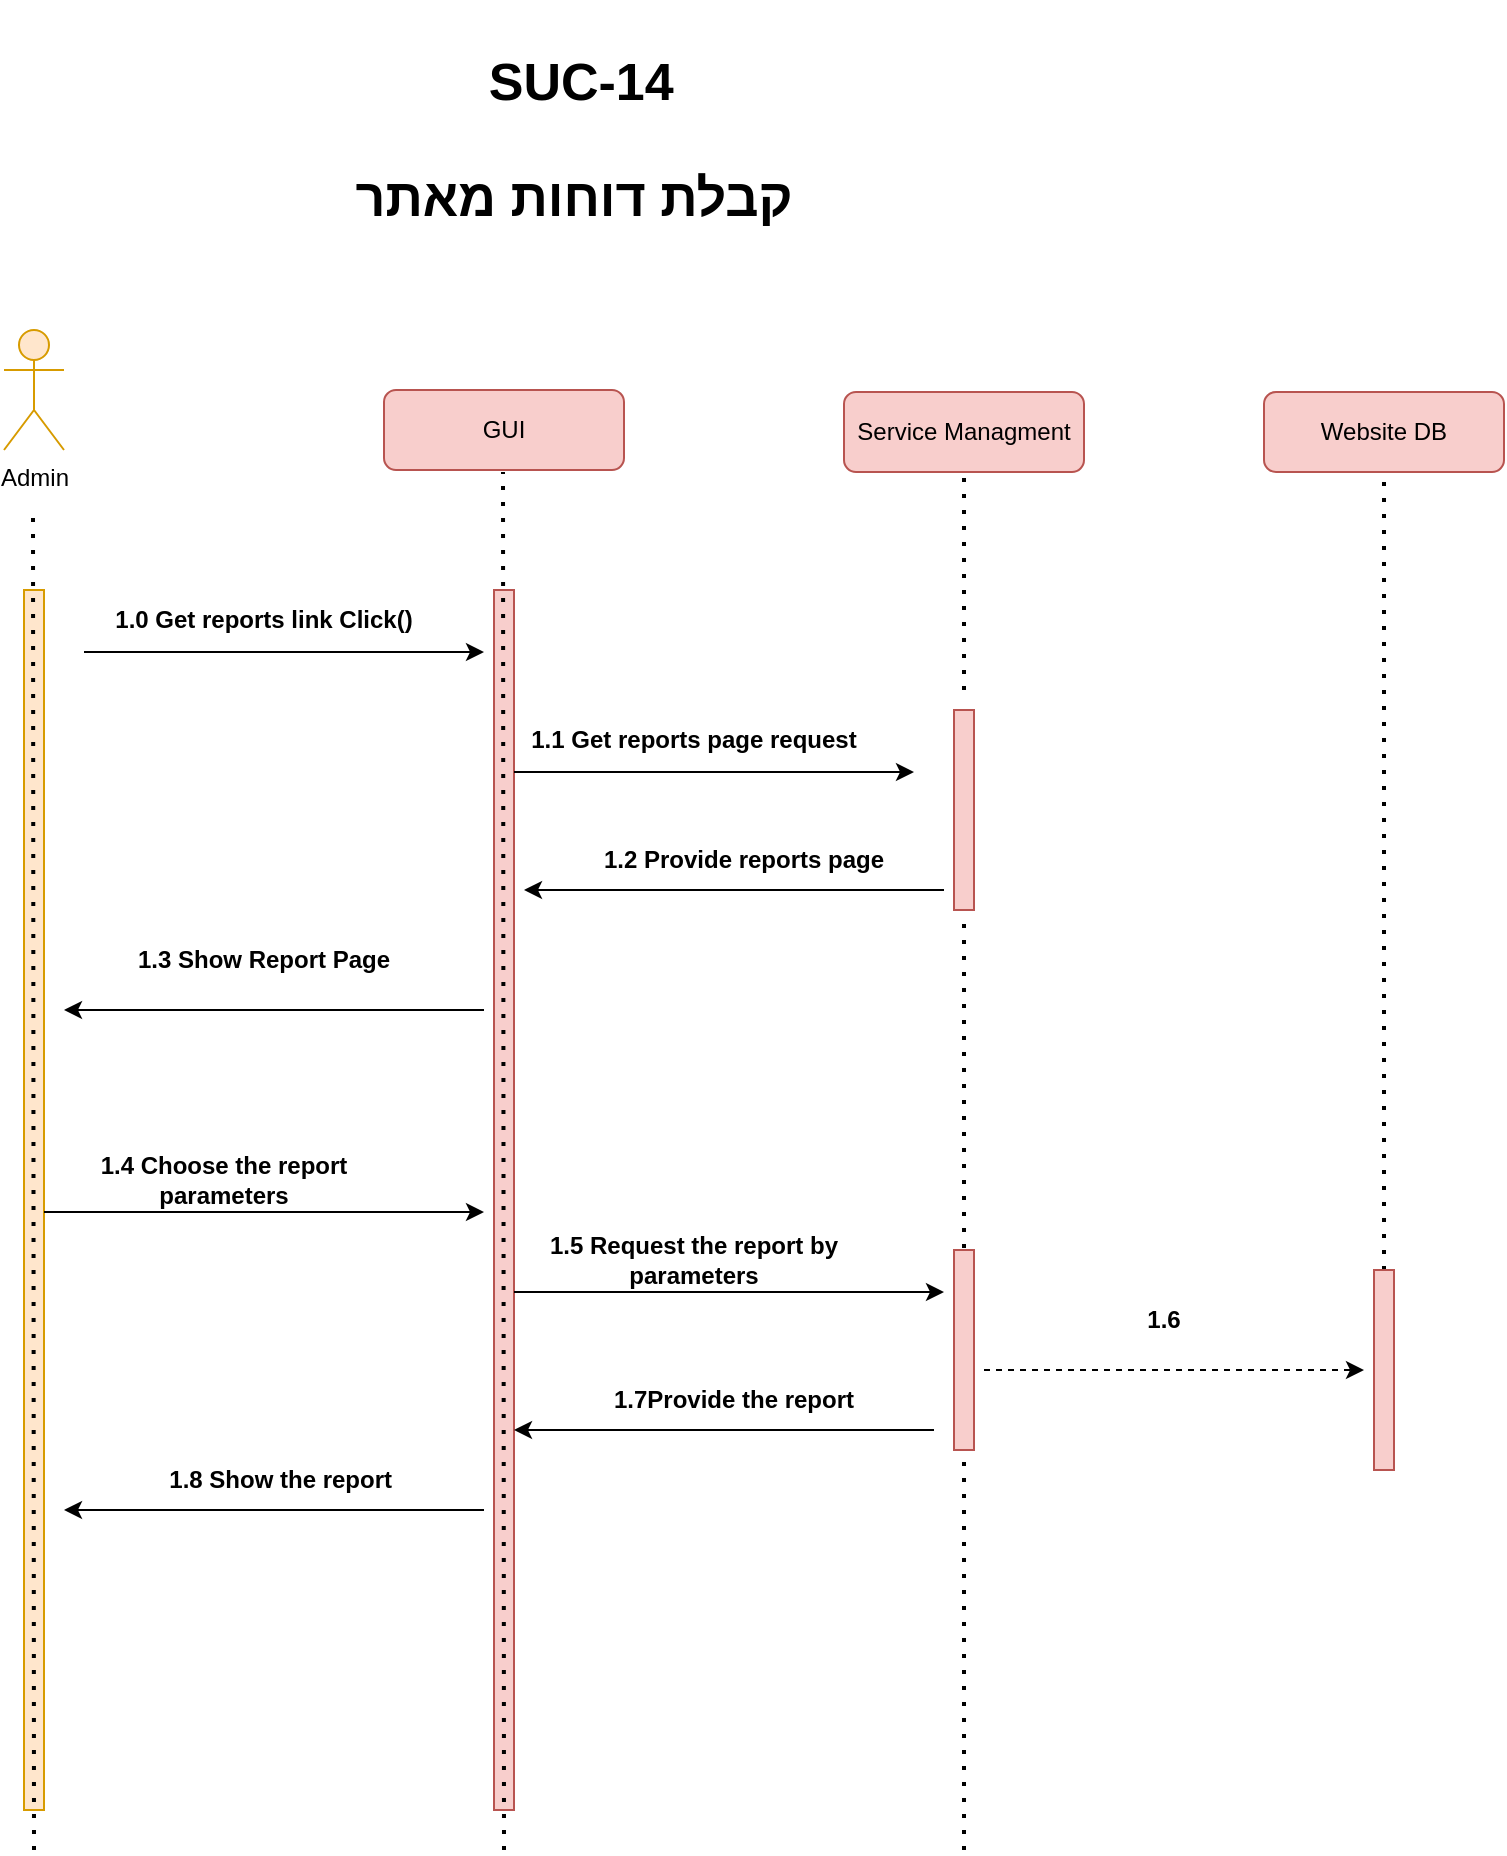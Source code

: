 <mxfile version="15.4.0" type="device"><diagram id="cYuXR0mUUoCzLJVA1fHO" name="Page-1"><mxGraphModel dx="1024" dy="1753" grid="1" gridSize="10" guides="1" tooltips="1" connect="1" arrows="1" fold="1" page="1" pageScale="1" pageWidth="827" pageHeight="1169" math="0" shadow="0"><root><mxCell id="0"/><mxCell id="1" parent="0"/><mxCell id="4WodokThWjfEs3_ibGEF-1" value="Service Managment" style="rounded=1;whiteSpace=wrap;html=1;fillColor=#f8cecc;strokeColor=#b85450;" parent="1" vertex="1"><mxGeometry x="570" y="-939" width="120" height="40" as="geometry"/></mxCell><mxCell id="4WodokThWjfEs3_ibGEF-2" value="Admin" style="shape=umlActor;verticalLabelPosition=bottom;verticalAlign=top;html=1;outlineConnect=0;fillColor=#ffe6cc;strokeColor=#d79b00;" parent="1" vertex="1"><mxGeometry x="150" y="-970" width="30" height="60" as="geometry"/></mxCell><mxCell id="4WodokThWjfEs3_ibGEF-3" value="&lt;p class=&quot;MsoNormal&quot; dir=&quot;RTL&quot;&gt;&lt;span lang=&quot;EN-GB&quot; dir=&quot;LTR&quot;&gt;SUC-14&lt;/span&gt;&lt;span dir=&quot;RTL&quot;&gt;&lt;/span&gt;&lt;span dir=&quot;RTL&quot;&gt;&lt;/span&gt;&lt;span lang=&quot;HE&quot; style=&quot;font-family: &amp;#34;david&amp;#34; , sans-serif&quot;&gt;&lt;span dir=&quot;RTL&quot;&gt;&lt;/span&gt;&lt;span dir=&quot;RTL&quot;&gt;&lt;/span&gt;&amp;nbsp;&lt;/span&gt;&lt;/p&gt;&lt;p class=&quot;MsoNormal&quot; dir=&quot;RTL&quot;&gt;&lt;span lang=&quot;HE&quot; style=&quot;font-family: &amp;#34;david&amp;#34; , sans-serif&quot;&gt;קבלת דוחות מאתר&lt;/span&gt;&lt;/p&gt;" style="text;html=1;strokeColor=none;fillColor=none;align=center;verticalAlign=middle;whiteSpace=wrap;rounded=0;fontStyle=1;fontSize=26;" parent="1" vertex="1"><mxGeometry x="200" y="-1110" width="470" height="90" as="geometry"/></mxCell><mxCell id="4WodokThWjfEs3_ibGEF-4" value="" style="endArrow=none;dashed=1;html=1;dashPattern=1 3;strokeWidth=2;rounded=0;fontSize=14;entryX=0.5;entryY=1;entryDx=0;entryDy=0;startArrow=none;" parent="1" target="4WodokThWjfEs3_ibGEF-1" edge="1"><mxGeometry width="50" height="50" relative="1" as="geometry"><mxPoint x="630" y="-790" as="sourcePoint"/><mxPoint x="680" y="-759" as="targetPoint"/></mxGeometry></mxCell><mxCell id="4WodokThWjfEs3_ibGEF-5" value="" style="html=1;points=[];perimeter=orthogonalPerimeter;fontSize=14;fillColor=#ffe6cc;strokeColor=#d79b00;perimeterSpacing=1;rounded=0;shadow=0;glass=0;sketch=0;" parent="1" vertex="1"><mxGeometry x="160" y="-840" width="10" height="610" as="geometry"/></mxCell><mxCell id="4WodokThWjfEs3_ibGEF-6" value="" style="endArrow=classic;html=1;rounded=0;fontSize=14;" parent="1" edge="1"><mxGeometry width="50" height="50" relative="1" as="geometry"><mxPoint x="190" y="-809" as="sourcePoint"/><mxPoint x="390" y="-809" as="targetPoint"/></mxGeometry></mxCell><mxCell id="4WodokThWjfEs3_ibGEF-7" value="&lt;font style=&quot;font-size: 12px&quot;&gt;1.0 Get reports link Click()&lt;/font&gt;" style="text;html=1;strokeColor=none;fillColor=none;align=center;verticalAlign=middle;whiteSpace=wrap;rounded=0;shadow=0;glass=0;sketch=0;fontSize=12;fontStyle=1" parent="1" vertex="1"><mxGeometry x="190" y="-830" width="180" height="10" as="geometry"/></mxCell><mxCell id="4WodokThWjfEs3_ibGEF-8" value="GUI" style="rounded=1;whiteSpace=wrap;html=1;fillColor=#f8cecc;strokeColor=#b85450;" parent="1" vertex="1"><mxGeometry x="340" y="-940" width="120" height="40" as="geometry"/></mxCell><mxCell id="4WodokThWjfEs3_ibGEF-9" value="" style="html=1;points=[];perimeter=orthogonalPerimeter;fontSize=14;fillColor=#f8cecc;strokeColor=#b85450;perimeterSpacing=1;rounded=0;shadow=0;glass=0;sketch=0;" parent="1" vertex="1"><mxGeometry x="395" y="-840" width="10" height="610" as="geometry"/></mxCell><mxCell id="4WodokThWjfEs3_ibGEF-10" value="" style="html=1;points=[];perimeter=orthogonalPerimeter;fontSize=14;fillColor=#f8cecc;strokeColor=#b85450;perimeterSpacing=1;rounded=0;shadow=0;glass=0;sketch=0;" parent="1" vertex="1"><mxGeometry x="625" y="-780" width="10" height="100" as="geometry"/></mxCell><mxCell id="4WodokThWjfEs3_ibGEF-11" value="" style="endArrow=none;dashed=1;html=1;dashPattern=1 3;strokeWidth=2;rounded=0;fontSize=14;entryX=0.5;entryY=1;entryDx=0;entryDy=0;startArrow=none;" parent="1" source="4WodokThWjfEs3_ibGEF-20" target="4WodokThWjfEs3_ibGEF-10" edge="1"><mxGeometry width="50" height="50" relative="1" as="geometry"><mxPoint x="630" y="-230" as="sourcePoint"/><mxPoint x="650" y="-900" as="targetPoint"/></mxGeometry></mxCell><mxCell id="4WodokThWjfEs3_ibGEF-12" value="" style="endArrow=classic;html=1;rounded=0;fontSize=14;" parent="1" edge="1"><mxGeometry width="50" height="50" relative="1" as="geometry"><mxPoint x="405" y="-749" as="sourcePoint"/><mxPoint x="605" y="-749" as="targetPoint"/></mxGeometry></mxCell><mxCell id="4WodokThWjfEs3_ibGEF-13" value="&lt;font style=&quot;font-size: 12px&quot;&gt;1.1 Get reports page request&lt;/font&gt;" style="text;html=1;strokeColor=none;fillColor=none;align=center;verticalAlign=middle;whiteSpace=wrap;rounded=0;shadow=0;glass=0;sketch=0;fontSize=12;fontStyle=1" parent="1" vertex="1"><mxGeometry x="405" y="-770" width="180" height="10" as="geometry"/></mxCell><mxCell id="4WodokThWjfEs3_ibGEF-14" value="" style="endArrow=classic;html=1;rounded=0;fontSize=14;" parent="1" edge="1"><mxGeometry width="50" height="50" relative="1" as="geometry"><mxPoint x="620" y="-690" as="sourcePoint"/><mxPoint x="410" y="-690" as="targetPoint"/></mxGeometry></mxCell><mxCell id="4WodokThWjfEs3_ibGEF-15" value="&lt;font style=&quot;font-size: 12px&quot;&gt;1.2 Provide reports page&lt;/font&gt;" style="text;html=1;strokeColor=none;fillColor=none;align=center;verticalAlign=middle;whiteSpace=wrap;rounded=0;shadow=0;glass=0;sketch=0;fontSize=12;fontStyle=1" parent="1" vertex="1"><mxGeometry x="430" y="-710" width="180" height="10" as="geometry"/></mxCell><mxCell id="4WodokThWjfEs3_ibGEF-16" value="" style="endArrow=classic;html=1;rounded=0;fontSize=14;" parent="1" edge="1"><mxGeometry width="50" height="50" relative="1" as="geometry"><mxPoint x="390" y="-630" as="sourcePoint"/><mxPoint x="180" y="-630" as="targetPoint"/></mxGeometry></mxCell><mxCell id="4WodokThWjfEs3_ibGEF-17" value="&lt;font style=&quot;font-size: 12px&quot;&gt;1.3 Show Report Page&lt;/font&gt;" style="text;html=1;strokeColor=none;fillColor=none;align=center;verticalAlign=middle;whiteSpace=wrap;rounded=0;shadow=0;glass=0;sketch=0;fontSize=12;fontStyle=1" parent="1" vertex="1"><mxGeometry x="190" y="-660" width="180" height="10" as="geometry"/></mxCell><mxCell id="4WodokThWjfEs3_ibGEF-18" value="" style="endArrow=classic;html=1;rounded=0;fontSize=14;" parent="1" edge="1"><mxGeometry width="50" height="50" relative="1" as="geometry"><mxPoint x="170" y="-529" as="sourcePoint"/><mxPoint x="390" y="-529" as="targetPoint"/></mxGeometry></mxCell><mxCell id="4WodokThWjfEs3_ibGEF-19" value="&lt;font style=&quot;font-size: 12px&quot;&gt;1.4 Choose the report parameters&lt;/font&gt;" style="text;html=1;strokeColor=none;fillColor=none;align=center;verticalAlign=middle;whiteSpace=wrap;rounded=0;shadow=0;glass=0;sketch=0;fontSize=12;fontStyle=1" parent="1" vertex="1"><mxGeometry x="170" y="-550" width="180" height="10" as="geometry"/></mxCell><mxCell id="4WodokThWjfEs3_ibGEF-20" value="" style="html=1;points=[];perimeter=orthogonalPerimeter;fontSize=14;fillColor=#f8cecc;strokeColor=#b85450;perimeterSpacing=1;rounded=0;shadow=0;glass=0;sketch=0;" parent="1" vertex="1"><mxGeometry x="625" y="-510" width="10" height="100" as="geometry"/></mxCell><mxCell id="4WodokThWjfEs3_ibGEF-21" value="" style="endArrow=none;dashed=1;html=1;dashPattern=1 3;strokeWidth=2;rounded=0;fontSize=14;entryX=0.5;entryY=1;entryDx=0;entryDy=0;startArrow=none;" parent="1" target="4WodokThWjfEs3_ibGEF-20" edge="1"><mxGeometry width="50" height="50" relative="1" as="geometry"><mxPoint x="630" y="-210" as="sourcePoint"/><mxPoint x="630" y="-679" as="targetPoint"/></mxGeometry></mxCell><mxCell id="4WodokThWjfEs3_ibGEF-22" value="" style="endArrow=classic;html=1;rounded=0;fontSize=14;" parent="1" edge="1"><mxGeometry width="50" height="50" relative="1" as="geometry"><mxPoint x="405" y="-489" as="sourcePoint"/><mxPoint x="620" y="-489" as="targetPoint"/></mxGeometry></mxCell><mxCell id="4WodokThWjfEs3_ibGEF-23" value="1.5 Request the report by parameters&lt;span style=&quot;color: rgba(0 , 0 , 0 , 0) ; font-family: monospace ; font-size: 0px ; font-weight: 400&quot;&gt;%3CmxGraphModel%3E%3Croot%3E%3CmxCell%20id%3D%220%22%2F%3E%3CmxCell%20id%3D%221%22%20parent%3D%220%22%2F%3E%3CmxCell%20id%3D%222%22%20value%3D%22User%20Repository%22%20style%3D%22rounded%3D1%3BwhiteSpace%3Dwrap%3Bhtml%3D1%3BfillColor%3D%23f8cecc%3BstrokeColor%3D%23b85450%3B%22%20vertex%3D%221%22%20parent%3D%221%22%3E%3CmxGeometry%20x%3D%22540%22%20y%3D%22170%22%20width%3D%22120%22%20height%3D%2240%22%20as%3D%22geometry%22%2F%3E%3C%2FmxCell%3E%3CmxCell%20id%3D%223%22%20value%3D%22%22%20style%3D%22endArrow%3Dnone%3Bdashed%3D1%3Bhtml%3D1%3BdashPattern%3D1%203%3BstrokeWidth%3D2%3Brounded%3D0%3BfontSize%3D14%3BentryX%3D0.5%3BentryY%3D1%3BentryDx%3D0%3BentryDy%3D0%3BstartArrow%3Dnone%3B%22%20edge%3D%221%22%20target%3D%222%22%20parent%3D%221%22%3E%3CmxGeometry%20width%3D%2250%22%20height%3D%2250%22%20relative%3D%221%22%20as%3D%22geometry%22%3E%3CmxPoint%20x%3D%22600%22%20y%3D%22609%22%20as%3D%22sourcePoint%22%2F%3E%3CmxPoint%20x%3D%22590%22%20y%3D%22300%22%20as%3D%22targetPoint%22%2F%3E%3C%2FmxGeometry%3E%3C%2FmxCell%3E%3C%2Froot%3E%3C%2FmxGraphModel%3&lt;/span&gt;" style="text;html=1;strokeColor=none;fillColor=none;align=center;verticalAlign=middle;whiteSpace=wrap;rounded=0;shadow=0;glass=0;sketch=0;fontSize=12;fontStyle=1" parent="1" vertex="1"><mxGeometry x="405" y="-510" width="180" height="10" as="geometry"/></mxCell><mxCell id="4WodokThWjfEs3_ibGEF-24" value="" style="endArrow=classic;html=1;rounded=0;fontSize=14;" parent="1" edge="1"><mxGeometry width="50" height="50" relative="1" as="geometry"><mxPoint x="615" y="-420" as="sourcePoint"/><mxPoint x="405" y="-420" as="targetPoint"/></mxGeometry></mxCell><mxCell id="4WodokThWjfEs3_ibGEF-25" value="&lt;font style=&quot;font-size: 12px&quot;&gt;1.7Provide the report&lt;/font&gt;" style="text;html=1;strokeColor=none;fillColor=none;align=center;verticalAlign=middle;whiteSpace=wrap;rounded=0;shadow=0;glass=0;sketch=0;fontSize=12;fontStyle=1" parent="1" vertex="1"><mxGeometry x="425" y="-440" width="180" height="10" as="geometry"/></mxCell><mxCell id="4WodokThWjfEs3_ibGEF-26" value="" style="endArrow=classic;html=1;rounded=0;fontSize=14;" parent="1" edge="1"><mxGeometry width="50" height="50" relative="1" as="geometry"><mxPoint x="390" y="-380" as="sourcePoint"/><mxPoint x="180" y="-380" as="targetPoint"/></mxGeometry></mxCell><mxCell id="4WodokThWjfEs3_ibGEF-27" value="1.8 Show the report&amp;nbsp;" style="text;html=1;strokeColor=none;fillColor=none;align=center;verticalAlign=middle;whiteSpace=wrap;rounded=0;shadow=0;glass=0;sketch=0;fontSize=12;fontStyle=1" parent="1" vertex="1"><mxGeometry x="200" y="-400" width="180" height="10" as="geometry"/></mxCell><mxCell id="4WodokThWjfEs3_ibGEF-28" value="" style="endArrow=none;dashed=1;html=1;dashPattern=1 3;strokeWidth=2;rounded=0;fontSize=14;entryX=0.5;entryY=1;entryDx=0;entryDy=0;startArrow=none;" parent="1" edge="1"><mxGeometry width="50" height="50" relative="1" as="geometry"><mxPoint x="400" y="-210" as="sourcePoint"/><mxPoint x="399.5" y="-899" as="targetPoint"/></mxGeometry></mxCell><mxCell id="4WodokThWjfEs3_ibGEF-29" value="" style="endArrow=none;dashed=1;html=1;dashPattern=1 3;strokeWidth=2;rounded=0;fontSize=14;entryX=0.5;entryY=1;entryDx=0;entryDy=0;startArrow=none;" parent="1" edge="1"><mxGeometry width="50" height="50" relative="1" as="geometry"><mxPoint x="165" y="-210" as="sourcePoint"/><mxPoint x="164.5" y="-879.5" as="targetPoint"/></mxGeometry></mxCell><mxCell id="4WodokThWjfEs3_ibGEF-30" value="Website DB" style="rounded=1;whiteSpace=wrap;html=1;fillColor=#f8cecc;strokeColor=#b85450;" parent="1" vertex="1"><mxGeometry x="780" y="-939" width="120" height="40" as="geometry"/></mxCell><mxCell id="4WodokThWjfEs3_ibGEF-31" value="" style="endArrow=none;dashed=1;html=1;dashPattern=1 3;strokeWidth=2;rounded=0;fontSize=14;entryX=0.5;entryY=1;entryDx=0;entryDy=0;startArrow=none;" parent="1" target="4WodokThWjfEs3_ibGEF-30" edge="1"><mxGeometry width="50" height="50" relative="1" as="geometry"><mxPoint x="840" y="-500" as="sourcePoint"/><mxPoint x="830" y="-809" as="targetPoint"/></mxGeometry></mxCell><mxCell id="4WodokThWjfEs3_ibGEF-32" value="" style="endArrow=classic;html=1;rounded=0;fontSize=14;dashed=1;" parent="1" edge="1"><mxGeometry width="50" height="50" relative="1" as="geometry"><mxPoint x="640" y="-450" as="sourcePoint"/><mxPoint x="830" y="-450" as="targetPoint"/></mxGeometry></mxCell><mxCell id="4WodokThWjfEs3_ibGEF-33" value="" style="html=1;points=[];perimeter=orthogonalPerimeter;fontSize=14;fillColor=#f8cecc;strokeColor=#b85450;perimeterSpacing=1;rounded=0;shadow=0;glass=0;sketch=0;" parent="1" vertex="1"><mxGeometry x="835" y="-500" width="10" height="100" as="geometry"/></mxCell><mxCell id="4WodokThWjfEs3_ibGEF-34" value="&lt;b&gt;&lt;font style=&quot;font-size: 12px&quot;&gt;1.6&lt;/font&gt;&lt;/b&gt;" style="text;html=1;strokeColor=none;fillColor=none;align=center;verticalAlign=middle;whiteSpace=wrap;rounded=0;" parent="1" vertex="1"><mxGeometry x="700" y="-490" width="60" height="30" as="geometry"/></mxCell></root></mxGraphModel></diagram></mxfile>